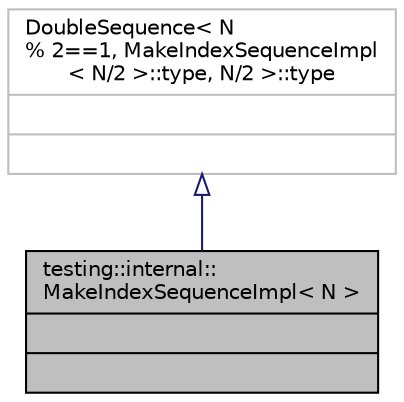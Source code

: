 digraph "testing::internal::MakeIndexSequenceImpl&lt; N &gt;"
{
 // INTERACTIVE_SVG=YES
 // LATEX_PDF_SIZE
  edge [fontname="Helvetica",fontsize="10",labelfontname="Helvetica",labelfontsize="10"];
  node [fontname="Helvetica",fontsize="10",shape=record];
  Node1 [label="{testing::internal::\lMakeIndexSequenceImpl\< N \>\n||}",height=0.2,width=0.4,color="black", fillcolor="grey75", style="filled", fontcolor="black",tooltip=" "];
  Node2 -> Node1 [dir="back",color="midnightblue",fontsize="10",style="solid",arrowtail="onormal",fontname="Helvetica"];
  Node2 [label="{DoubleSequence\< N \l% 2==1, MakeIndexSequenceImpl\l\< N/2 \>::type, N/2 \>::type\n||}",height=0.2,width=0.4,color="grey75", fillcolor="white", style="filled",tooltip=" "];
}

